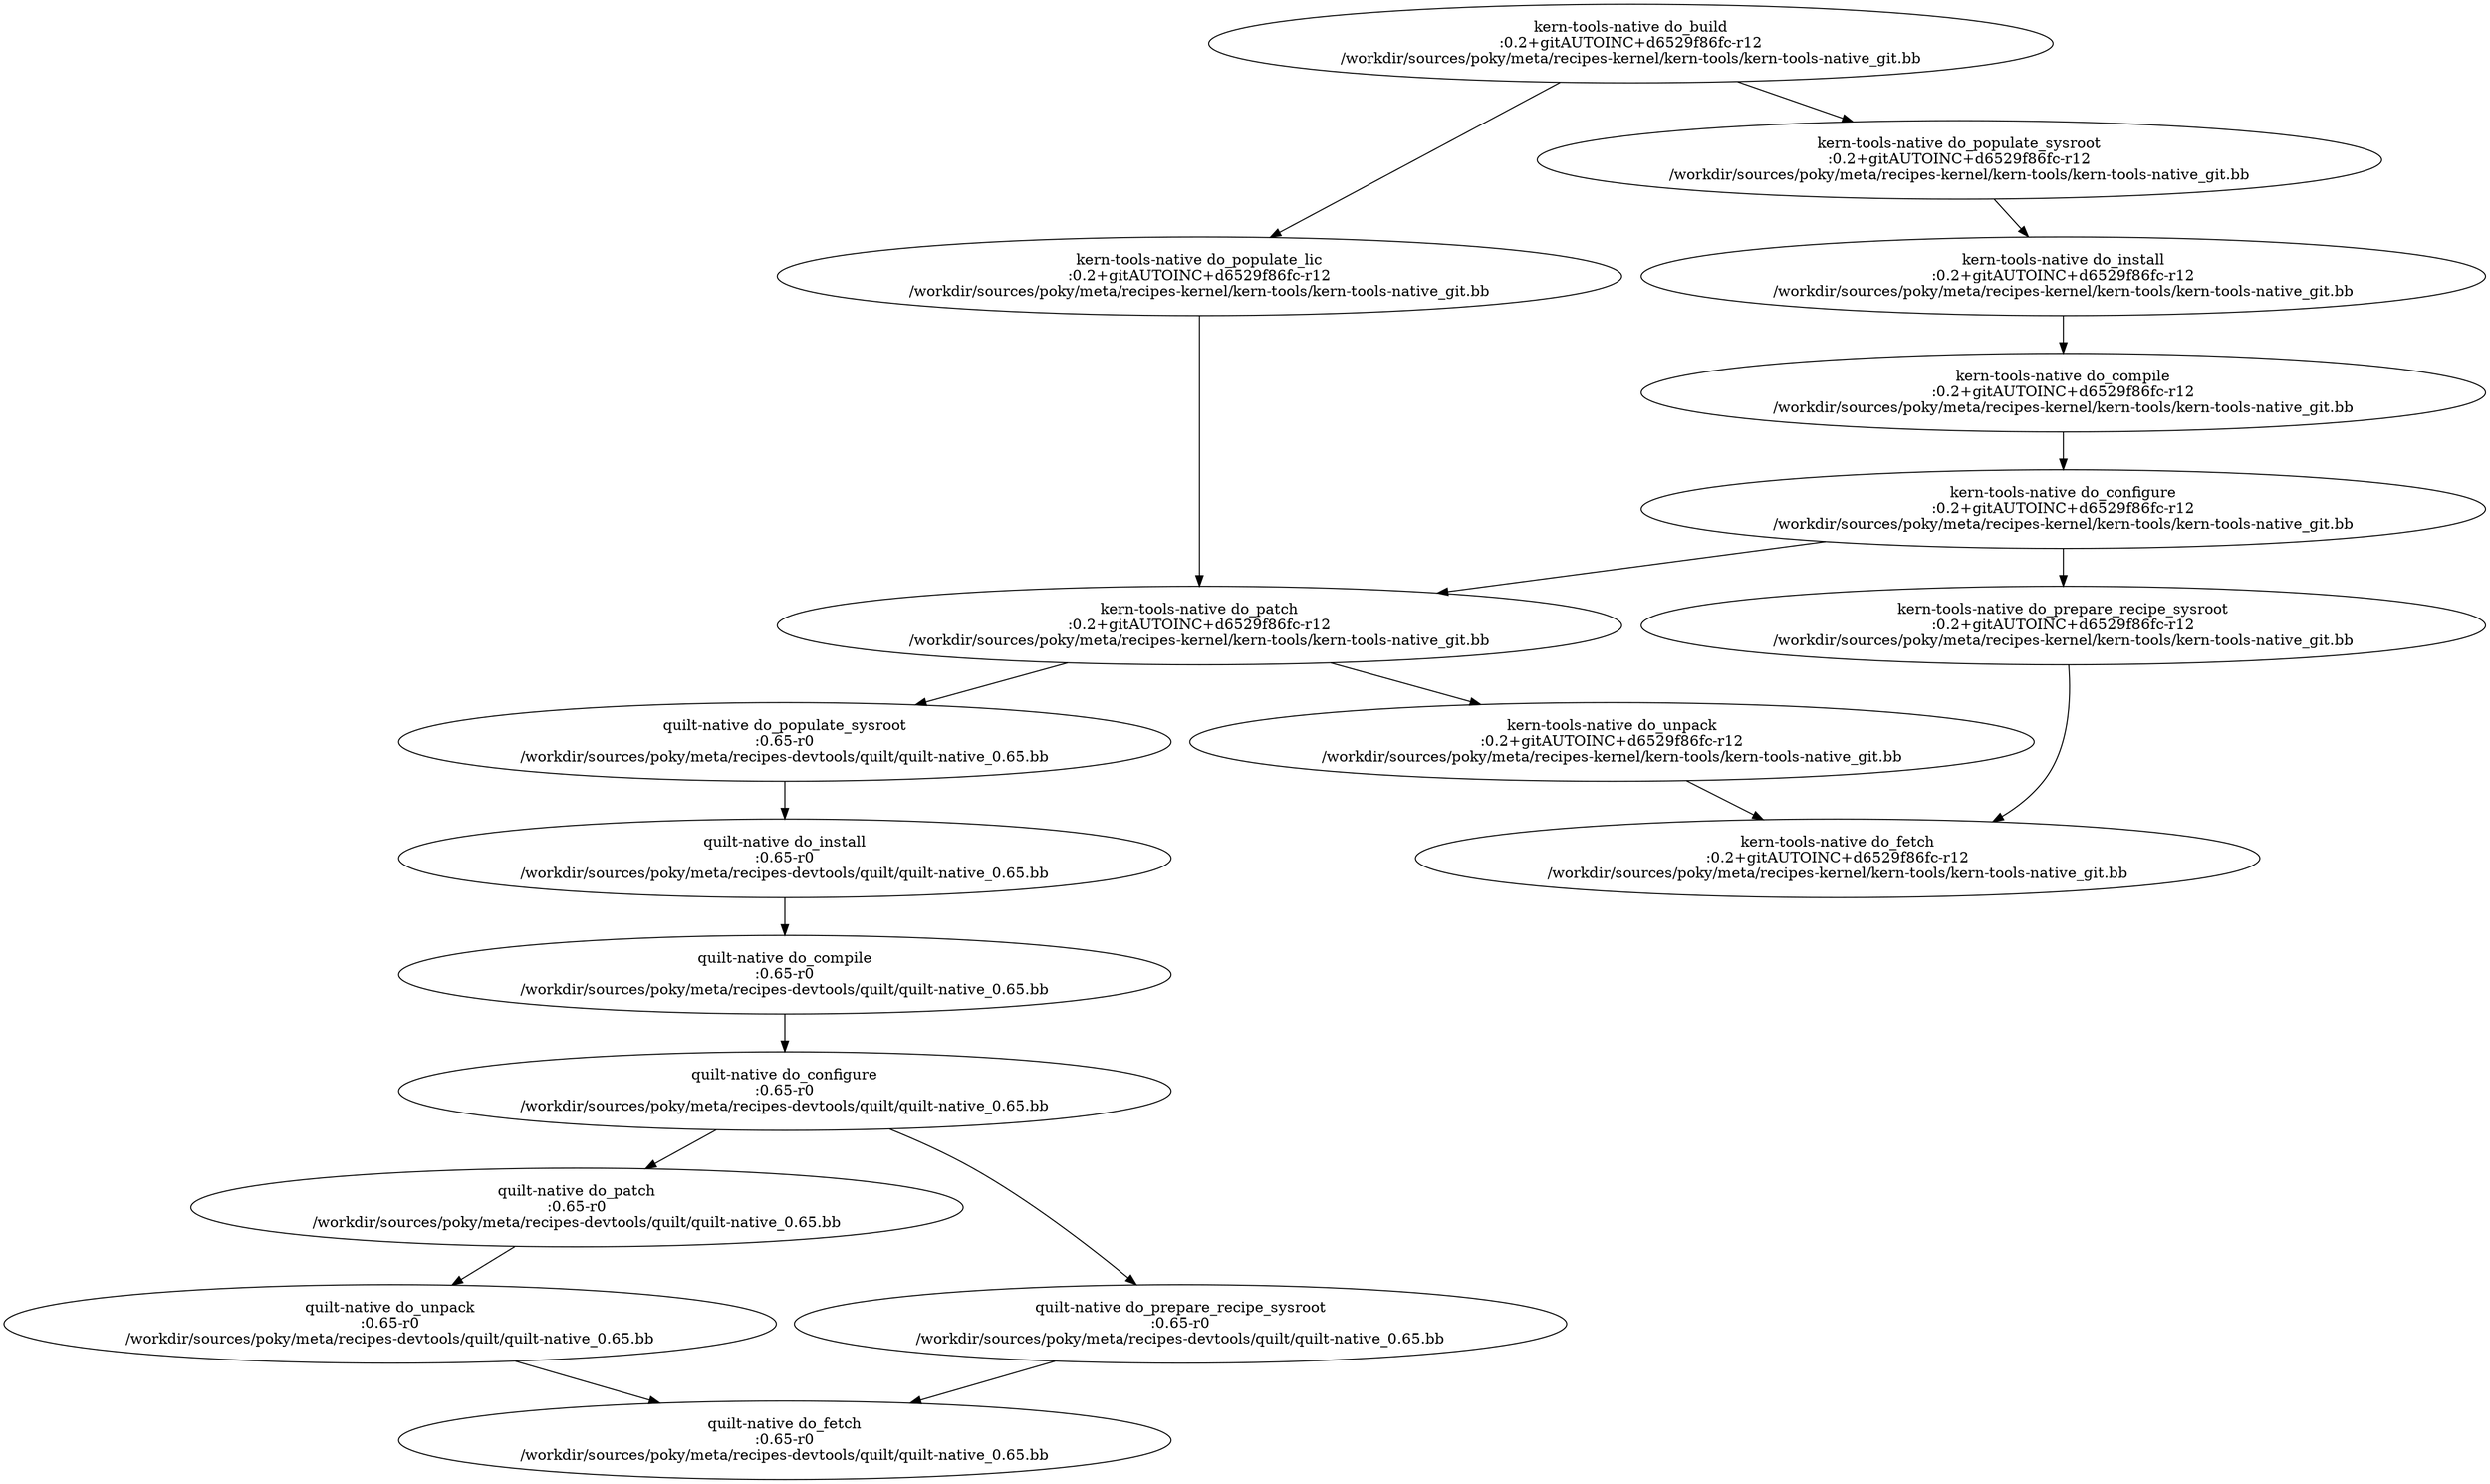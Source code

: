 digraph depends {
"kern-tools-native.do_build" [label="kern-tools-native do_build\n:0.2+gitAUTOINC+d6529f86fc-r12\n/workdir/sources/poky/meta/recipes-kernel/kern-tools/kern-tools-native_git.bb"]
"kern-tools-native.do_build" -> "kern-tools-native.do_populate_lic"
"kern-tools-native.do_build" -> "kern-tools-native.do_populate_sysroot"
"kern-tools-native.do_compile" [label="kern-tools-native do_compile\n:0.2+gitAUTOINC+d6529f86fc-r12\n/workdir/sources/poky/meta/recipes-kernel/kern-tools/kern-tools-native_git.bb"]
"kern-tools-native.do_compile" -> "kern-tools-native.do_configure"
"kern-tools-native.do_configure" [label="kern-tools-native do_configure\n:0.2+gitAUTOINC+d6529f86fc-r12\n/workdir/sources/poky/meta/recipes-kernel/kern-tools/kern-tools-native_git.bb"]
"kern-tools-native.do_configure" -> "kern-tools-native.do_patch"
"kern-tools-native.do_configure" -> "kern-tools-native.do_prepare_recipe_sysroot"
"kern-tools-native.do_fetch" [label="kern-tools-native do_fetch\n:0.2+gitAUTOINC+d6529f86fc-r12\n/workdir/sources/poky/meta/recipes-kernel/kern-tools/kern-tools-native_git.bb"]
"kern-tools-native.do_install" [label="kern-tools-native do_install\n:0.2+gitAUTOINC+d6529f86fc-r12\n/workdir/sources/poky/meta/recipes-kernel/kern-tools/kern-tools-native_git.bb"]
"kern-tools-native.do_install" -> "kern-tools-native.do_compile"
"kern-tools-native.do_patch" [label="kern-tools-native do_patch\n:0.2+gitAUTOINC+d6529f86fc-r12\n/workdir/sources/poky/meta/recipes-kernel/kern-tools/kern-tools-native_git.bb"]
"kern-tools-native.do_patch" -> "kern-tools-native.do_unpack"
"kern-tools-native.do_patch" -> "quilt-native.do_populate_sysroot"
"kern-tools-native.do_populate_lic" [label="kern-tools-native do_populate_lic\n:0.2+gitAUTOINC+d6529f86fc-r12\n/workdir/sources/poky/meta/recipes-kernel/kern-tools/kern-tools-native_git.bb"]
"kern-tools-native.do_populate_lic" -> "kern-tools-native.do_patch"
"kern-tools-native.do_populate_sysroot" [label="kern-tools-native do_populate_sysroot\n:0.2+gitAUTOINC+d6529f86fc-r12\n/workdir/sources/poky/meta/recipes-kernel/kern-tools/kern-tools-native_git.bb"]
"kern-tools-native.do_populate_sysroot" -> "kern-tools-native.do_install"
"kern-tools-native.do_prepare_recipe_sysroot" [label="kern-tools-native do_prepare_recipe_sysroot\n:0.2+gitAUTOINC+d6529f86fc-r12\n/workdir/sources/poky/meta/recipes-kernel/kern-tools/kern-tools-native_git.bb"]
"kern-tools-native.do_prepare_recipe_sysroot" -> "kern-tools-native.do_fetch"
"kern-tools-native.do_unpack" [label="kern-tools-native do_unpack\n:0.2+gitAUTOINC+d6529f86fc-r12\n/workdir/sources/poky/meta/recipes-kernel/kern-tools/kern-tools-native_git.bb"]
"kern-tools-native.do_unpack" -> "kern-tools-native.do_fetch"
"quilt-native.do_compile" [label="quilt-native do_compile\n:0.65-r0\n/workdir/sources/poky/meta/recipes-devtools/quilt/quilt-native_0.65.bb"]
"quilt-native.do_compile" -> "quilt-native.do_configure"
"quilt-native.do_configure" [label="quilt-native do_configure\n:0.65-r0\n/workdir/sources/poky/meta/recipes-devtools/quilt/quilt-native_0.65.bb"]
"quilt-native.do_configure" -> "quilt-native.do_patch"
"quilt-native.do_configure" -> "quilt-native.do_prepare_recipe_sysroot"
"quilt-native.do_fetch" [label="quilt-native do_fetch\n:0.65-r0\n/workdir/sources/poky/meta/recipes-devtools/quilt/quilt-native_0.65.bb"]
"quilt-native.do_install" [label="quilt-native do_install\n:0.65-r0\n/workdir/sources/poky/meta/recipes-devtools/quilt/quilt-native_0.65.bb"]
"quilt-native.do_install" -> "quilt-native.do_compile"
"quilt-native.do_patch" [label="quilt-native do_patch\n:0.65-r0\n/workdir/sources/poky/meta/recipes-devtools/quilt/quilt-native_0.65.bb"]
"quilt-native.do_patch" -> "quilt-native.do_unpack"
"quilt-native.do_populate_sysroot" [label="quilt-native do_populate_sysroot\n:0.65-r0\n/workdir/sources/poky/meta/recipes-devtools/quilt/quilt-native_0.65.bb"]
"quilt-native.do_populate_sysroot" -> "quilt-native.do_install"
"quilt-native.do_prepare_recipe_sysroot" [label="quilt-native do_prepare_recipe_sysroot\n:0.65-r0\n/workdir/sources/poky/meta/recipes-devtools/quilt/quilt-native_0.65.bb"]
"quilt-native.do_prepare_recipe_sysroot" -> "quilt-native.do_fetch"
"quilt-native.do_unpack" [label="quilt-native do_unpack\n:0.65-r0\n/workdir/sources/poky/meta/recipes-devtools/quilt/quilt-native_0.65.bb"]
"quilt-native.do_unpack" -> "quilt-native.do_fetch"
}
